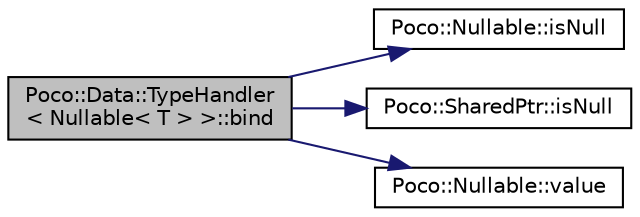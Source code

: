digraph "Poco::Data::TypeHandler&lt; Nullable&lt; T &gt; &gt;::bind"
{
 // LATEX_PDF_SIZE
  edge [fontname="Helvetica",fontsize="10",labelfontname="Helvetica",labelfontsize="10"];
  node [fontname="Helvetica",fontsize="10",shape=record];
  rankdir="LR";
  Node1 [label="Poco::Data::TypeHandler\l\< Nullable\< T \> \>::bind",height=0.2,width=0.4,color="black", fillcolor="grey75", style="filled", fontcolor="black",tooltip=" "];
  Node1 -> Node2 [color="midnightblue",fontsize="10",style="solid"];
  Node2 [label="Poco::Nullable::isNull",height=0.2,width=0.4,color="black", fillcolor="white", style="filled",URL="$classPoco_1_1Nullable.html#a2164d24e6d7d57a782d2bc641a4bdbdd",tooltip="Returns true if the Nullable is empty."];
  Node1 -> Node3 [color="midnightblue",fontsize="10",style="solid"];
  Node3 [label="Poco::SharedPtr::isNull",height=0.2,width=0.4,color="black", fillcolor="white", style="filled",URL="$classPoco_1_1SharedPtr.html#af04598ca0ecf598802c144836cfd3b5a",tooltip=" "];
  Node1 -> Node4 [color="midnightblue",fontsize="10",style="solid"];
  Node4 [label="Poco::Nullable::value",height=0.2,width=0.4,color="black", fillcolor="white", style="filled",URL="$classPoco_1_1Nullable.html#a22045b5bf3691fedab7706dcf0244e61",tooltip=" "];
}
